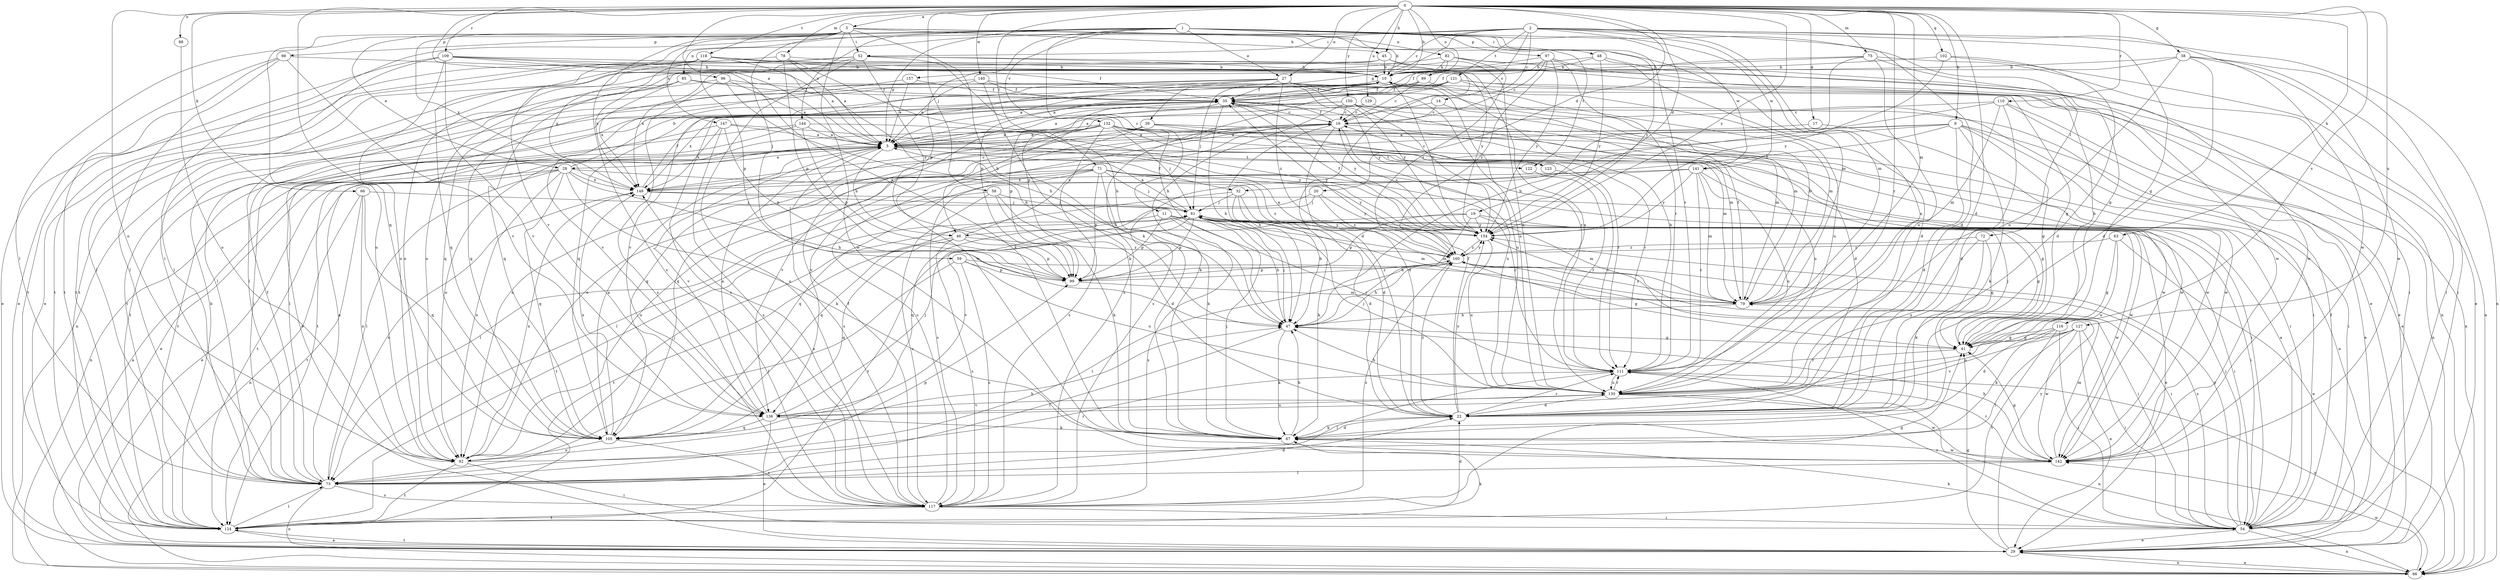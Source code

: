 strict digraph  {
0;
1;
2;
3;
5;
9;
10;
11;
14;
16;
17;
19;
20;
22;
27;
28;
29;
32;
35;
38;
39;
41;
45;
46;
47;
48;
52;
54;
58;
59;
61;
63;
66;
67;
71;
72;
73;
75;
78;
79;
82;
85;
86;
88;
89;
92;
96;
97;
98;
99;
102;
105;
109;
110;
111;
116;
117;
118;
121;
122;
123;
124;
127;
129;
130;
132;
136;
140;
141;
142;
144;
147;
148;
150;
154;
157;
160;
0 -> 3  [label=a];
0 -> 5  [label=a];
0 -> 9  [label=b];
0 -> 10  [label=b];
0 -> 17  [label=d];
0 -> 19  [label=d];
0 -> 20  [label=d];
0 -> 22  [label=d];
0 -> 27  [label=e];
0 -> 38  [label=g];
0 -> 45  [label=h];
0 -> 58  [label=j];
0 -> 63  [label=k];
0 -> 66  [label=k];
0 -> 71  [label=l];
0 -> 75  [label=m];
0 -> 78  [label=m];
0 -> 79  [label=m];
0 -> 88  [label=o];
0 -> 89  [label=o];
0 -> 92  [label=o];
0 -> 96  [label=p];
0 -> 102  [label=q];
0 -> 105  [label=q];
0 -> 109  [label=r];
0 -> 110  [label=r];
0 -> 111  [label=r];
0 -> 116  [label=s];
0 -> 118  [label=t];
0 -> 127  [label=u];
0 -> 129  [label=u];
0 -> 140  [label=w];
0 -> 150  [label=y];
0 -> 154  [label=y];
1 -> 5  [label=a];
1 -> 11  [label=c];
1 -> 27  [label=e];
1 -> 48  [label=i];
1 -> 72  [label=l];
1 -> 82  [label=n];
1 -> 97  [label=p];
1 -> 98  [label=p];
1 -> 99  [label=p];
1 -> 111  [label=r];
1 -> 132  [label=v];
1 -> 136  [label=v];
1 -> 141  [label=w];
1 -> 144  [label=x];
1 -> 147  [label=x];
1 -> 154  [label=y];
2 -> 14  [label=c];
2 -> 16  [label=c];
2 -> 22  [label=d];
2 -> 39  [label=g];
2 -> 41  [label=g];
2 -> 52  [label=i];
2 -> 73  [label=l];
2 -> 79  [label=m];
2 -> 85  [label=n];
2 -> 86  [label=n];
2 -> 121  [label=t];
2 -> 130  [label=u];
2 -> 141  [label=w];
2 -> 142  [label=w];
2 -> 157  [label=z];
3 -> 10  [label=b];
3 -> 28  [label=e];
3 -> 45  [label=h];
3 -> 52  [label=i];
3 -> 59  [label=j];
3 -> 67  [label=k];
3 -> 73  [label=l];
3 -> 79  [label=m];
3 -> 92  [label=o];
3 -> 117  [label=s];
3 -> 122  [label=t];
3 -> 142  [label=w];
3 -> 148  [label=x];
5 -> 28  [label=e];
5 -> 29  [label=e];
5 -> 32  [label=f];
5 -> 46  [label=h];
5 -> 54  [label=i];
5 -> 86  [label=n];
5 -> 117  [label=s];
5 -> 122  [label=t];
5 -> 123  [label=t];
5 -> 136  [label=v];
9 -> 5  [label=a];
9 -> 22  [label=d];
9 -> 29  [label=e];
9 -> 32  [label=f];
9 -> 41  [label=g];
9 -> 54  [label=i];
9 -> 67  [label=k];
9 -> 92  [label=o];
9 -> 136  [label=v];
10 -> 35  [label=f];
10 -> 61  [label=j];
10 -> 105  [label=q];
10 -> 124  [label=t];
10 -> 130  [label=u];
10 -> 154  [label=y];
11 -> 46  [label=h];
11 -> 54  [label=i];
11 -> 79  [label=m];
11 -> 99  [label=p];
11 -> 111  [label=r];
11 -> 117  [label=s];
14 -> 16  [label=c];
14 -> 22  [label=d];
14 -> 46  [label=h];
16 -> 5  [label=a];
16 -> 22  [label=d];
16 -> 35  [label=f];
16 -> 47  [label=h];
16 -> 92  [label=o];
16 -> 130  [label=u];
16 -> 142  [label=w];
17 -> 5  [label=a];
17 -> 142  [label=w];
19 -> 41  [label=g];
19 -> 47  [label=h];
19 -> 79  [label=m];
19 -> 99  [label=p];
19 -> 124  [label=t];
19 -> 154  [label=y];
20 -> 61  [label=j];
20 -> 105  [label=q];
20 -> 154  [label=y];
20 -> 160  [label=z];
22 -> 35  [label=f];
22 -> 67  [label=k];
22 -> 111  [label=r];
22 -> 154  [label=y];
22 -> 160  [label=z];
27 -> 5  [label=a];
27 -> 35  [label=f];
27 -> 41  [label=g];
27 -> 79  [label=m];
27 -> 86  [label=n];
27 -> 111  [label=r];
27 -> 117  [label=s];
27 -> 136  [label=v];
27 -> 160  [label=z];
28 -> 10  [label=b];
28 -> 22  [label=d];
28 -> 29  [label=e];
28 -> 47  [label=h];
28 -> 67  [label=k];
28 -> 73  [label=l];
28 -> 92  [label=o];
28 -> 105  [label=q];
28 -> 124  [label=t];
28 -> 148  [label=x];
29 -> 41  [label=g];
29 -> 86  [label=n];
29 -> 124  [label=t];
29 -> 154  [label=y];
32 -> 22  [label=d];
32 -> 47  [label=h];
32 -> 61  [label=j];
32 -> 67  [label=k];
32 -> 105  [label=q];
35 -> 16  [label=c];
35 -> 29  [label=e];
35 -> 47  [label=h];
35 -> 99  [label=p];
35 -> 148  [label=x];
35 -> 154  [label=y];
38 -> 10  [label=b];
38 -> 22  [label=d];
38 -> 35  [label=f];
38 -> 54  [label=i];
38 -> 86  [label=n];
38 -> 130  [label=u];
38 -> 142  [label=w];
39 -> 5  [label=a];
39 -> 105  [label=q];
39 -> 111  [label=r];
39 -> 130  [label=u];
39 -> 136  [label=v];
39 -> 142  [label=w];
41 -> 10  [label=b];
41 -> 61  [label=j];
41 -> 111  [label=r];
45 -> 10  [label=b];
45 -> 22  [label=d];
45 -> 73  [label=l];
45 -> 124  [label=t];
45 -> 130  [label=u];
46 -> 16  [label=c];
46 -> 99  [label=p];
46 -> 105  [label=q];
46 -> 117  [label=s];
46 -> 124  [label=t];
46 -> 160  [label=z];
47 -> 41  [label=g];
47 -> 61  [label=j];
47 -> 67  [label=k];
47 -> 73  [label=l];
48 -> 10  [label=b];
48 -> 22  [label=d];
48 -> 92  [label=o];
48 -> 142  [label=w];
48 -> 154  [label=y];
52 -> 10  [label=b];
52 -> 47  [label=h];
52 -> 105  [label=q];
52 -> 117  [label=s];
52 -> 124  [label=t];
52 -> 130  [label=u];
52 -> 142  [label=w];
52 -> 148  [label=x];
54 -> 5  [label=a];
54 -> 29  [label=e];
54 -> 35  [label=f];
54 -> 61  [label=j];
54 -> 67  [label=k];
54 -> 86  [label=n];
54 -> 111  [label=r];
54 -> 154  [label=y];
54 -> 160  [label=z];
58 -> 22  [label=d];
58 -> 61  [label=j];
58 -> 67  [label=k];
58 -> 73  [label=l];
58 -> 117  [label=s];
59 -> 54  [label=i];
59 -> 73  [label=l];
59 -> 99  [label=p];
59 -> 117  [label=s];
59 -> 130  [label=u];
61 -> 5  [label=a];
61 -> 29  [label=e];
61 -> 47  [label=h];
61 -> 79  [label=m];
61 -> 99  [label=p];
61 -> 124  [label=t];
61 -> 136  [label=v];
61 -> 142  [label=w];
61 -> 154  [label=y];
63 -> 29  [label=e];
63 -> 41  [label=g];
63 -> 130  [label=u];
63 -> 160  [label=z];
66 -> 61  [label=j];
66 -> 86  [label=n];
66 -> 92  [label=o];
66 -> 105  [label=q];
66 -> 124  [label=t];
67 -> 22  [label=d];
67 -> 47  [label=h];
67 -> 61  [label=j];
67 -> 142  [label=w];
71 -> 41  [label=g];
71 -> 61  [label=j];
71 -> 67  [label=k];
71 -> 92  [label=o];
71 -> 99  [label=p];
71 -> 105  [label=q];
71 -> 111  [label=r];
71 -> 117  [label=s];
71 -> 148  [label=x];
71 -> 154  [label=y];
71 -> 160  [label=z];
72 -> 41  [label=g];
72 -> 67  [label=k];
72 -> 130  [label=u];
72 -> 160  [label=z];
73 -> 5  [label=a];
73 -> 22  [label=d];
73 -> 35  [label=f];
73 -> 86  [label=n];
73 -> 99  [label=p];
73 -> 117  [label=s];
73 -> 148  [label=x];
75 -> 10  [label=b];
75 -> 47  [label=h];
75 -> 54  [label=i];
75 -> 99  [label=p];
75 -> 130  [label=u];
75 -> 142  [label=w];
78 -> 5  [label=a];
78 -> 10  [label=b];
78 -> 29  [label=e];
78 -> 47  [label=h];
78 -> 99  [label=p];
79 -> 10  [label=b];
79 -> 35  [label=f];
79 -> 47  [label=h];
79 -> 160  [label=z];
82 -> 10  [label=b];
82 -> 29  [label=e];
82 -> 35  [label=f];
82 -> 86  [label=n];
82 -> 92  [label=o];
82 -> 160  [label=z];
85 -> 35  [label=f];
85 -> 73  [label=l];
85 -> 105  [label=q];
85 -> 148  [label=x];
85 -> 154  [label=y];
86 -> 5  [label=a];
86 -> 29  [label=e];
86 -> 142  [label=w];
88 -> 92  [label=o];
89 -> 16  [label=c];
89 -> 35  [label=f];
89 -> 73  [label=l];
89 -> 79  [label=m];
92 -> 47  [label=h];
92 -> 54  [label=i];
92 -> 61  [label=j];
92 -> 111  [label=r];
92 -> 124  [label=t];
92 -> 148  [label=x];
96 -> 5  [label=a];
96 -> 35  [label=f];
96 -> 47  [label=h];
96 -> 105  [label=q];
96 -> 117  [label=s];
97 -> 10  [label=b];
97 -> 16  [label=c];
97 -> 54  [label=i];
97 -> 111  [label=r];
97 -> 148  [label=x];
97 -> 154  [label=y];
97 -> 160  [label=z];
98 -> 10  [label=b];
98 -> 29  [label=e];
98 -> 73  [label=l];
98 -> 124  [label=t];
98 -> 136  [label=v];
99 -> 79  [label=m];
99 -> 160  [label=z];
102 -> 10  [label=b];
102 -> 22  [label=d];
102 -> 29  [label=e];
102 -> 154  [label=y];
105 -> 5  [label=a];
105 -> 92  [label=o];
105 -> 117  [label=s];
105 -> 148  [label=x];
109 -> 10  [label=b];
109 -> 47  [label=h];
109 -> 67  [label=k];
109 -> 73  [label=l];
109 -> 92  [label=o];
109 -> 124  [label=t];
109 -> 136  [label=v];
109 -> 154  [label=y];
110 -> 16  [label=c];
110 -> 22  [label=d];
110 -> 29  [label=e];
110 -> 79  [label=m];
110 -> 86  [label=n];
110 -> 117  [label=s];
111 -> 10  [label=b];
111 -> 73  [label=l];
111 -> 86  [label=n];
111 -> 130  [label=u];
116 -> 22  [label=d];
116 -> 41  [label=g];
116 -> 54  [label=i];
116 -> 67  [label=k];
116 -> 124  [label=t];
117 -> 16  [label=c];
117 -> 22  [label=d];
117 -> 35  [label=f];
117 -> 41  [label=g];
117 -> 54  [label=i];
117 -> 124  [label=t];
117 -> 148  [label=x];
117 -> 160  [label=z];
118 -> 5  [label=a];
118 -> 10  [label=b];
118 -> 29  [label=e];
118 -> 35  [label=f];
118 -> 41  [label=g];
118 -> 99  [label=p];
118 -> 124  [label=t];
118 -> 148  [label=x];
121 -> 5  [label=a];
121 -> 29  [label=e];
121 -> 35  [label=f];
121 -> 86  [label=n];
121 -> 99  [label=p];
121 -> 117  [label=s];
121 -> 130  [label=u];
122 -> 111  [label=r];
123 -> 16  [label=c];
123 -> 111  [label=r];
124 -> 10  [label=b];
124 -> 29  [label=e];
124 -> 67  [label=k];
124 -> 73  [label=l];
127 -> 29  [label=e];
127 -> 41  [label=g];
127 -> 54  [label=i];
127 -> 73  [label=l];
127 -> 130  [label=u];
127 -> 136  [label=v];
127 -> 142  [label=w];
129 -> 5  [label=a];
129 -> 16  [label=c];
129 -> 79  [label=m];
130 -> 22  [label=d];
130 -> 47  [label=h];
130 -> 61  [label=j];
130 -> 86  [label=n];
130 -> 111  [label=r];
130 -> 136  [label=v];
130 -> 142  [label=w];
132 -> 5  [label=a];
132 -> 54  [label=i];
132 -> 61  [label=j];
132 -> 79  [label=m];
132 -> 86  [label=n];
132 -> 92  [label=o];
132 -> 105  [label=q];
132 -> 111  [label=r];
132 -> 117  [label=s];
132 -> 124  [label=t];
132 -> 142  [label=w];
132 -> 148  [label=x];
136 -> 5  [label=a];
136 -> 29  [label=e];
136 -> 61  [label=j];
136 -> 67  [label=k];
136 -> 105  [label=q];
136 -> 130  [label=u];
140 -> 5  [label=a];
140 -> 35  [label=f];
140 -> 67  [label=k];
140 -> 105  [label=q];
140 -> 154  [label=y];
141 -> 73  [label=l];
141 -> 79  [label=m];
141 -> 111  [label=r];
141 -> 130  [label=u];
141 -> 142  [label=w];
141 -> 148  [label=x];
141 -> 154  [label=y];
142 -> 41  [label=g];
142 -> 47  [label=h];
142 -> 73  [label=l];
142 -> 79  [label=m];
142 -> 111  [label=r];
144 -> 5  [label=a];
144 -> 73  [label=l];
144 -> 99  [label=p];
144 -> 124  [label=t];
144 -> 154  [label=y];
147 -> 5  [label=a];
147 -> 73  [label=l];
147 -> 99  [label=p];
147 -> 117  [label=s];
147 -> 148  [label=x];
147 -> 154  [label=y];
148 -> 16  [label=c];
148 -> 35  [label=f];
148 -> 54  [label=i];
148 -> 61  [label=j];
150 -> 5  [label=a];
150 -> 16  [label=c];
150 -> 54  [label=i];
150 -> 67  [label=k];
150 -> 79  [label=m];
150 -> 124  [label=t];
150 -> 130  [label=u];
154 -> 16  [label=c];
154 -> 35  [label=f];
154 -> 130  [label=u];
154 -> 160  [label=z];
157 -> 5  [label=a];
157 -> 35  [label=f];
157 -> 136  [label=v];
160 -> 5  [label=a];
160 -> 41  [label=g];
160 -> 47  [label=h];
160 -> 54  [label=i];
160 -> 73  [label=l];
160 -> 99  [label=p];
160 -> 154  [label=y];
}
